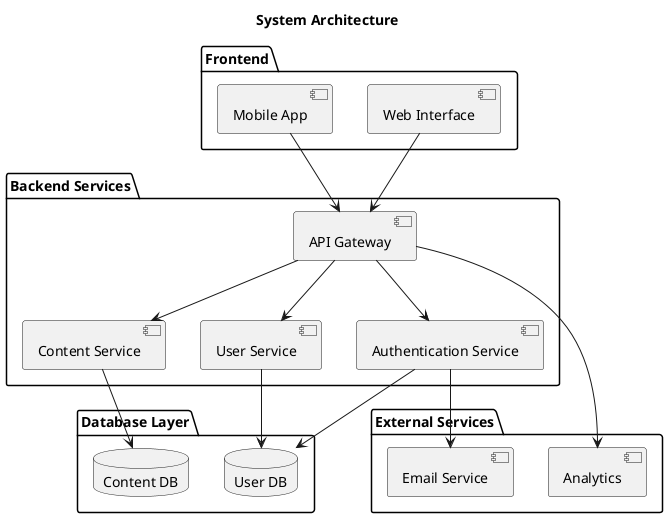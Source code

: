 @startuml
title System Architecture

package "Frontend" {
  [Web Interface] as UI
  [Mobile App] as Mobile
}

package "Backend Services" {
  [API Gateway] as Gateway
  [Authentication Service] as Auth
  [Content Service] as Content
  [User Service] as User
}

package "Database Layer" {
  database "User DB" as UserDB
  database "Content DB" as ContentDB
}

package "External Services" {
  [Email Service] as Email
  [Analytics] as Analytics
}

' Connections
UI --> Gateway
Mobile --> Gateway
Gateway --> Auth
Gateway --> Content
Gateway --> User
Auth --> UserDB
User --> UserDB
Content --> ContentDB
Auth --> Email
Gateway --> Analytics

skinparam component {
  BackgroundColor<<Frontend>> LightBlue
  BackgroundColor<<Backend>> LightGreen
  BackgroundColor<<Database>> LightYellow
}
@enduml
